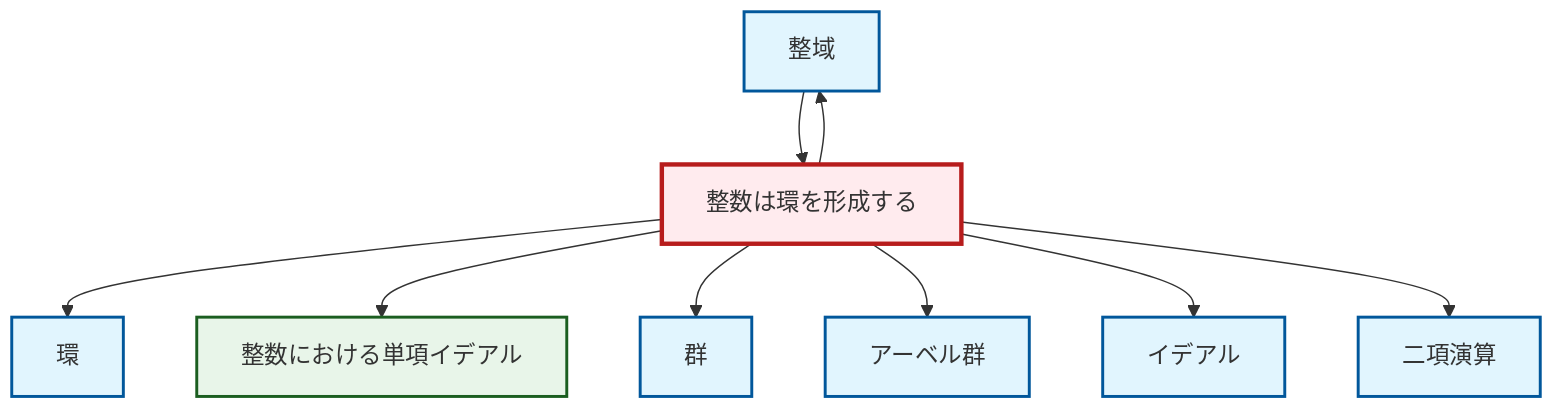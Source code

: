 graph TD
    classDef definition fill:#e1f5fe,stroke:#01579b,stroke-width:2px
    classDef theorem fill:#f3e5f5,stroke:#4a148c,stroke-width:2px
    classDef axiom fill:#fff3e0,stroke:#e65100,stroke-width:2px
    classDef example fill:#e8f5e9,stroke:#1b5e20,stroke-width:2px
    classDef current fill:#ffebee,stroke:#b71c1c,stroke-width:3px
    ex-principal-ideal["整数における単項イデアル"]:::example
    def-binary-operation["二項演算"]:::definition
    def-ideal["イデアル"]:::definition
    def-integral-domain["整域"]:::definition
    ex-integers-ring["整数は環を形成する"]:::example
    def-group["群"]:::definition
    def-abelian-group["アーベル群"]:::definition
    def-ring["環"]:::definition
    ex-integers-ring --> def-ring
    ex-integers-ring --> ex-principal-ideal
    ex-integers-ring --> def-group
    ex-integers-ring --> def-abelian-group
    ex-integers-ring --> def-integral-domain
    def-integral-domain --> ex-integers-ring
    ex-integers-ring --> def-ideal
    ex-integers-ring --> def-binary-operation
    class ex-integers-ring current